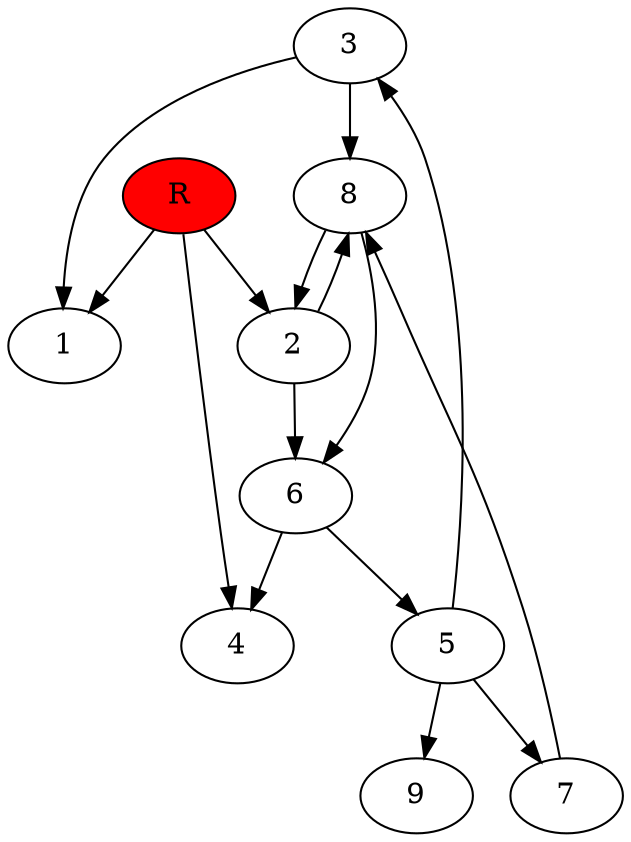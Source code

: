 digraph prb36884 {
	1
	2
	3
	4
	5
	6
	7
	8
	R [fillcolor="#ff0000" style=filled]
	2 -> 6
	2 -> 8
	3 -> 1
	3 -> 8
	5 -> 3
	5 -> 7
	5 -> 9
	6 -> 4
	6 -> 5
	7 -> 8
	8 -> 2
	8 -> 6
	R -> 1
	R -> 2
	R -> 4
}
